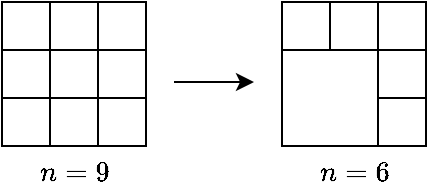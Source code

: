<mxfile version="28.2.5">
  <diagram name="Page-1" id="5SKAm97IUk-dDTujLmm5">
    <mxGraphModel dx="1042" dy="674" grid="1" gridSize="10" guides="1" tooltips="1" connect="1" arrows="1" fold="1" page="1" pageScale="1" pageWidth="850" pageHeight="1100" math="1" shadow="0">
      <root>
        <mxCell id="0" />
        <mxCell id="1" parent="0" />
        <mxCell id="32SLlUpQdxrGUWhNNxCO-10" value="\(n=9\)" style="whiteSpace=wrap;html=1;aspect=fixed;verticalAlign=top;labelPosition=center;verticalLabelPosition=bottom;align=center;fillColor=none;" parent="1" vertex="1">
          <mxGeometry x="240" y="270" width="72" height="72" as="geometry" />
        </mxCell>
        <mxCell id="32SLlUpQdxrGUWhNNxCO-11" value="" style="whiteSpace=wrap;html=1;aspect=fixed;verticalAlign=top;labelPosition=center;verticalLabelPosition=bottom;align=center;fillColor=none;" parent="1" vertex="1">
          <mxGeometry x="240" y="270" width="24" height="24" as="geometry" />
        </mxCell>
        <mxCell id="32SLlUpQdxrGUWhNNxCO-12" value="" style="whiteSpace=wrap;html=1;aspect=fixed;verticalAlign=top;labelPosition=center;verticalLabelPosition=bottom;align=center;fillColor=none;" parent="1" vertex="1">
          <mxGeometry x="264" y="270" width="24" height="24" as="geometry" />
        </mxCell>
        <mxCell id="32SLlUpQdxrGUWhNNxCO-13" value="" style="whiteSpace=wrap;html=1;aspect=fixed;verticalAlign=top;labelPosition=center;verticalLabelPosition=bottom;align=center;fillColor=none;" parent="1" vertex="1">
          <mxGeometry x="288" y="270" width="24" height="24" as="geometry" />
        </mxCell>
        <mxCell id="32SLlUpQdxrGUWhNNxCO-14" value="" style="whiteSpace=wrap;html=1;aspect=fixed;verticalAlign=top;labelPosition=center;verticalLabelPosition=bottom;align=center;fillColor=none;" parent="1" vertex="1">
          <mxGeometry x="240" y="294" width="24" height="24" as="geometry" />
        </mxCell>
        <mxCell id="32SLlUpQdxrGUWhNNxCO-15" value="" style="whiteSpace=wrap;html=1;aspect=fixed;verticalAlign=top;labelPosition=center;verticalLabelPosition=bottom;align=center;fillColor=none;" parent="1" vertex="1">
          <mxGeometry x="264" y="294" width="24" height="24" as="geometry" />
        </mxCell>
        <mxCell id="32SLlUpQdxrGUWhNNxCO-16" value="" style="whiteSpace=wrap;html=1;aspect=fixed;verticalAlign=top;labelPosition=center;verticalLabelPosition=bottom;align=center;fillColor=none;" parent="1" vertex="1">
          <mxGeometry x="288" y="294" width="24" height="24" as="geometry" />
        </mxCell>
        <mxCell id="32SLlUpQdxrGUWhNNxCO-17" value="" style="whiteSpace=wrap;html=1;aspect=fixed;verticalAlign=top;labelPosition=center;verticalLabelPosition=bottom;align=center;fillColor=none;" parent="1" vertex="1">
          <mxGeometry x="240" y="318" width="24" height="24" as="geometry" />
        </mxCell>
        <mxCell id="32SLlUpQdxrGUWhNNxCO-18" value="" style="whiteSpace=wrap;html=1;aspect=fixed;verticalAlign=top;labelPosition=center;verticalLabelPosition=bottom;align=center;fillColor=none;" parent="1" vertex="1">
          <mxGeometry x="264" y="318" width="24" height="24" as="geometry" />
        </mxCell>
        <mxCell id="1FsbXQuzMOq4zOPZqgPW-1" value="\(n=6\)" style="whiteSpace=wrap;html=1;aspect=fixed;verticalAlign=top;labelPosition=center;verticalLabelPosition=bottom;align=center;fillColor=none;" parent="1" vertex="1">
          <mxGeometry x="380" y="270" width="72" height="72" as="geometry" />
        </mxCell>
        <mxCell id="1FsbXQuzMOq4zOPZqgPW-2" value="" style="whiteSpace=wrap;html=1;aspect=fixed;verticalAlign=top;labelPosition=center;verticalLabelPosition=bottom;align=center;fillColor=none;" parent="1" vertex="1">
          <mxGeometry x="380" y="270" width="24" height="24" as="geometry" />
        </mxCell>
        <mxCell id="1FsbXQuzMOq4zOPZqgPW-3" value="" style="whiteSpace=wrap;html=1;aspect=fixed;verticalAlign=top;labelPosition=center;verticalLabelPosition=bottom;align=center;fillColor=none;" parent="1" vertex="1">
          <mxGeometry x="404" y="270" width="24" height="24" as="geometry" />
        </mxCell>
        <mxCell id="1FsbXQuzMOq4zOPZqgPW-4" value="" style="whiteSpace=wrap;html=1;aspect=fixed;verticalAlign=top;labelPosition=center;verticalLabelPosition=bottom;align=center;fillColor=none;" parent="1" vertex="1">
          <mxGeometry x="428" y="270" width="24" height="24" as="geometry" />
        </mxCell>
        <mxCell id="1FsbXQuzMOq4zOPZqgPW-7" value="" style="whiteSpace=wrap;html=1;aspect=fixed;verticalAlign=top;labelPosition=center;verticalLabelPosition=bottom;align=center;fillColor=none;" parent="1" vertex="1">
          <mxGeometry x="428" y="294" width="24" height="24" as="geometry" />
        </mxCell>
        <mxCell id="1FsbXQuzMOq4zOPZqgPW-8" value="" style="whiteSpace=wrap;html=1;aspect=fixed;verticalAlign=top;labelPosition=center;verticalLabelPosition=bottom;align=center;fillColor=none;" parent="1" vertex="1">
          <mxGeometry x="380" y="294" width="48" height="48" as="geometry" />
        </mxCell>
        <mxCell id="1FsbXQuzMOq4zOPZqgPW-9" value="" style="whiteSpace=wrap;html=1;aspect=fixed;verticalAlign=top;labelPosition=center;verticalLabelPosition=bottom;align=center;fillColor=none;" parent="1" vertex="1">
          <mxGeometry x="428" y="318" width="24" height="24" as="geometry" />
        </mxCell>
        <mxCell id="1FsbXQuzMOq4zOPZqgPW-10" value="" style="endArrow=classic;html=1;rounded=0;" parent="1" edge="1">
          <mxGeometry width="50" height="50" relative="1" as="geometry">
            <mxPoint x="326" y="310" as="sourcePoint" />
            <mxPoint x="366" y="310" as="targetPoint" />
          </mxGeometry>
        </mxCell>
      </root>
    </mxGraphModel>
  </diagram>
</mxfile>
